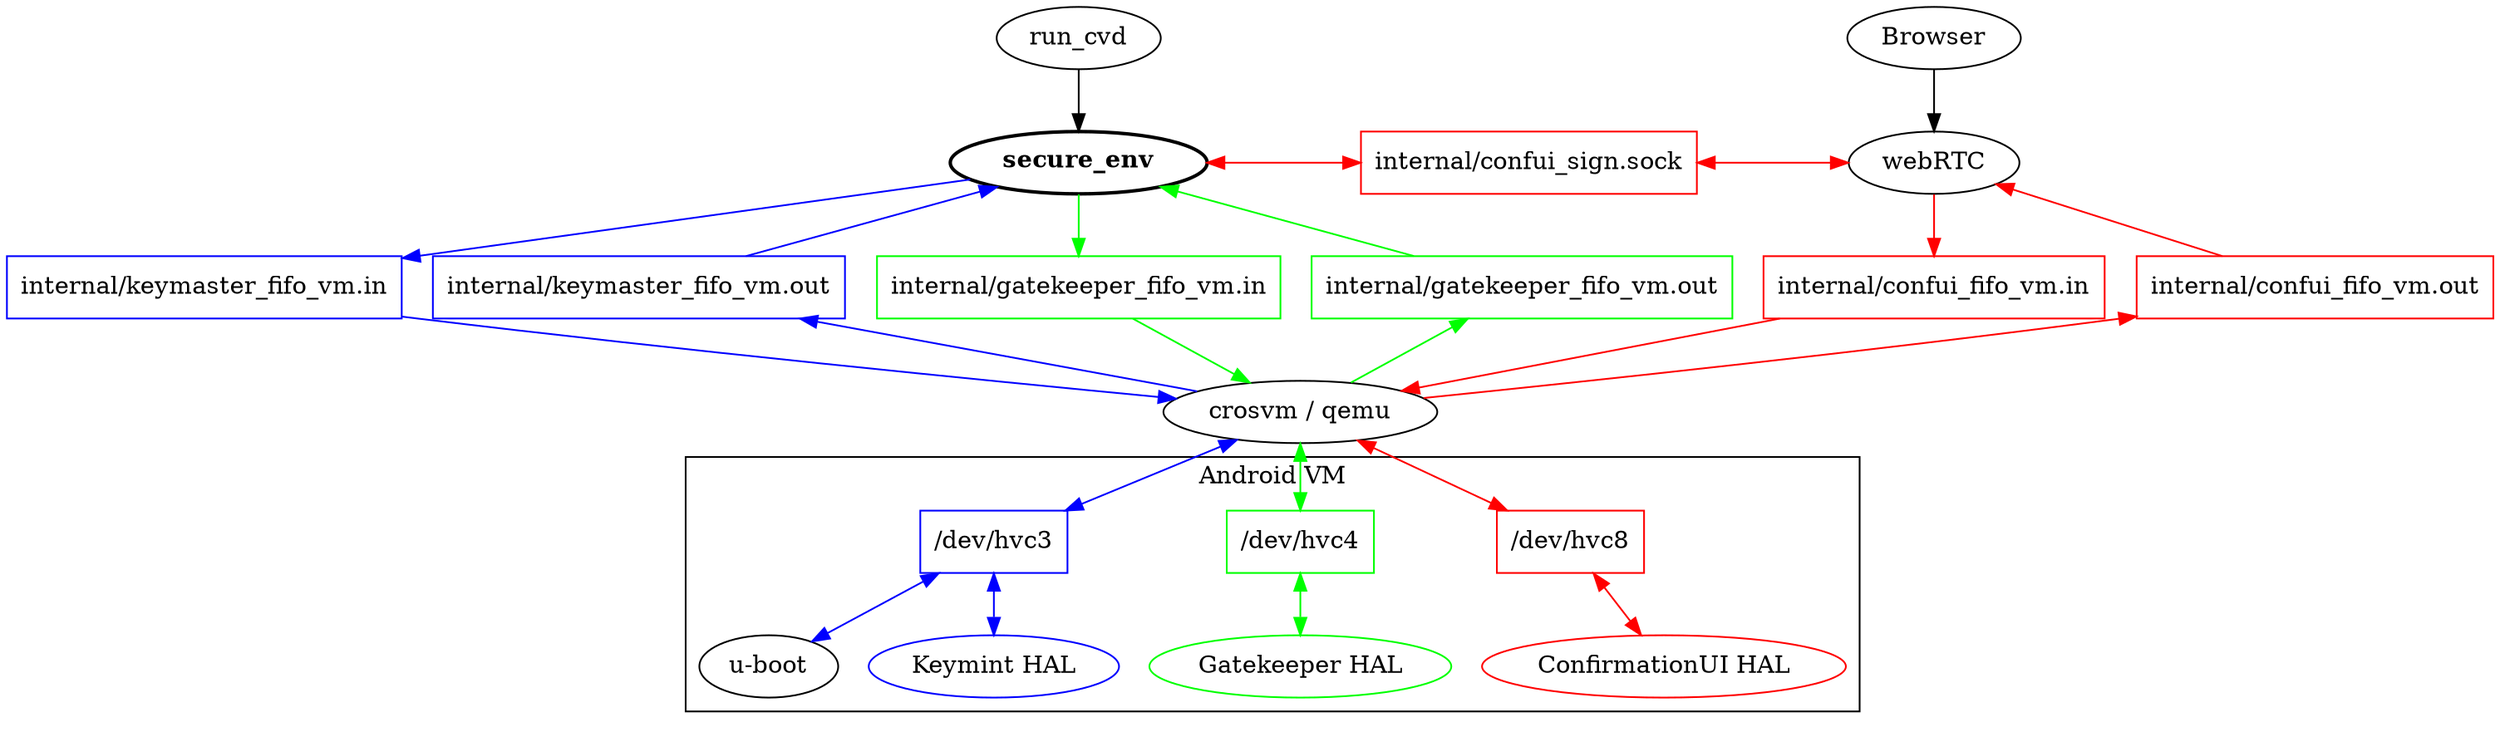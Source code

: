 digraph {
  browser [label = "Browser"]
  confirmationui_sign [color = "red", label = "internal/confui_sign.sock", shape = "rectangle"]
  run_cvd
  secure_env [label = < <B>secure_env</B> >, penwidth=2]
  vmm [label = "crosvm / qemu"]
  webRTC

  subgraph fifos {
    rank = same;

    host_keymint_in [color = "blue", label = "internal/keymaster_fifo_vm.in", shape = "rectangle"]
    host_keymint_out [color = "blue", label = "internal/keymaster_fifo_vm.out", shape = "rectangle"]
    host_gatekeeper_in [color = "green", label = "internal/gatekeeper_fifo_vm.in", shape = "rectangle"]
    host_gatekeeper_out [color = "green", label = "internal/gatekeeper_fifo_vm.out", shape = "rectangle"]
    host_confirmationui_in [color = "red", label = "internal/confui_fifo_vm.in", shape = "rectangle"]
    host_confirmationui_out [color = "red", label = "internal/confui_fifo_vm.out", shape = "rectangle"]
  }

  subgraph cluster_android {
    label = "Android VM"
    u_boot [label = "u-boot"]
    confirmationui [color = "red", label = "ConfirmationUI HAL"]
    gatekeeper [color = "green", label = "Gatekeeper HAL"]
    keymint [color = "blue", label = "Keymint HAL"]

    subgraph consoles {
      	rank = same;
        confirmationui_console [color = "red", label = "/dev/hvc8", shape = "rectangle"]
        gatekeeper_console [color = "green", label = "/dev/hvc4", shape = "rectangle"]
        keymint_console [color = "blue", label = "/dev/hvc3", shape = "rectangle"]
    }
  }

  browser -> webRTC
  run_cvd -> secure_env

  webRTC -> host_confirmationui_out -> vmm [dir = "back", color = "red"]
  webRTC -> host_confirmationui_in -> vmm [color = "red"]
  vmm -> confirmationui_console -> confirmationui [dir = "both", color = "red"]
  { rank = same; secure_env -> confirmationui_sign -> webRTC [color = "red", dir = "both"] }

  secure_env -> host_gatekeeper_out -> vmm [color = "green", dir = "back"]
  secure_env -> host_gatekeeper_in -> vmm [color = "green"]
  vmm -> gatekeeper_console -> gatekeeper [color = "green", dir = "both"]

  secure_env -> host_keymint_out -> vmm [color = "blue", dir = "back"]
  secure_env -> host_keymint_in -> vmm [color = "blue"]
  vmm -> keymint_console -> keymint [color = "blue", dir = "both"]
  keymint_console -> u_boot [color = "blue", dir = "both"]

}
